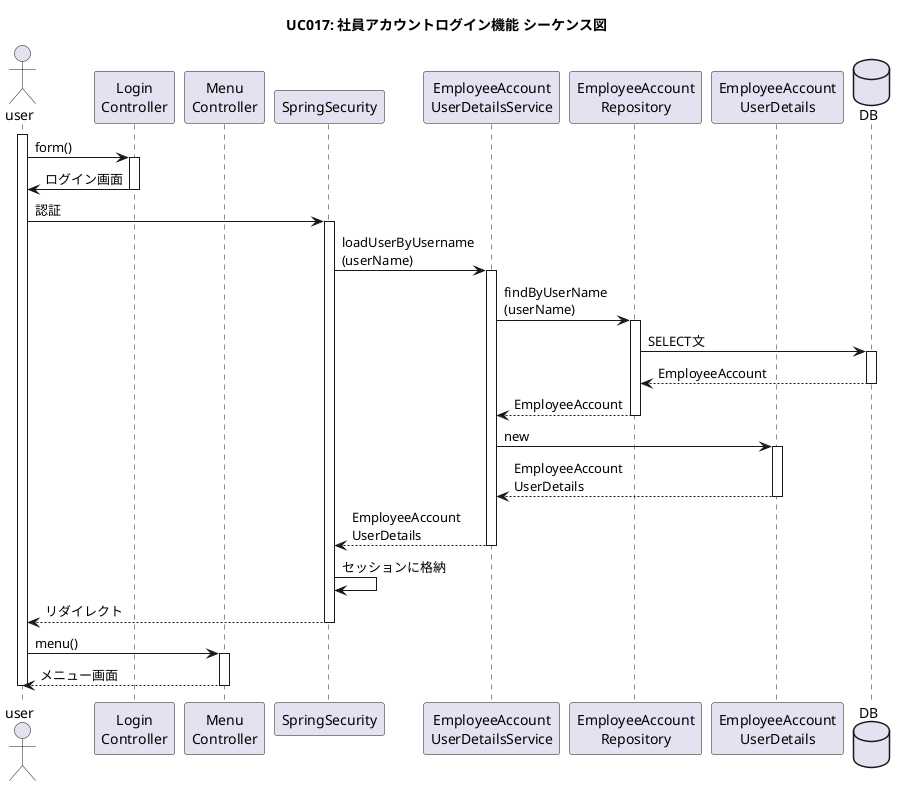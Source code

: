 @startuml

title UC017: 社員アカウントログイン機能 シーケンス図
skinparam shadowing false
actor "user" as user
activate user
participant "Login\nController" as ctrl1
participant "Menu\nController" as ctrl2
participant "SpringSecurity" as sec
participant "EmployeeAccount\nUserDetailsService" as svc
participant "EmployeeAccount\nRepository" as repo
participant "EmployeeAccount\nUserDetails" as ud
database DB as db

user -> ctrl1 ++ : form()
ctrl1 -> user -- : ログイン画面
user -> sec ++ : 認証
sec -> svc ++ : loadUserByUsername\n(userName)
svc -> repo ++ : findByUserName\n(userName)
repo -> db ++ : SELECT文
db --> repo -- : EmployeeAccount
repo --> svc -- : EmployeeAccount
svc -> ud ++ : new
ud --> svc -- : EmployeeAccount\nUserDetails
svc --> sec -- : EmployeeAccount\nUserDetails
sec -> sec : セッションに格納
sec --> user -- : リダイレクト
user -> ctrl2 ++ : menu()
ctrl2 --> user -- : メニュー画面

deactivate user

@enduml